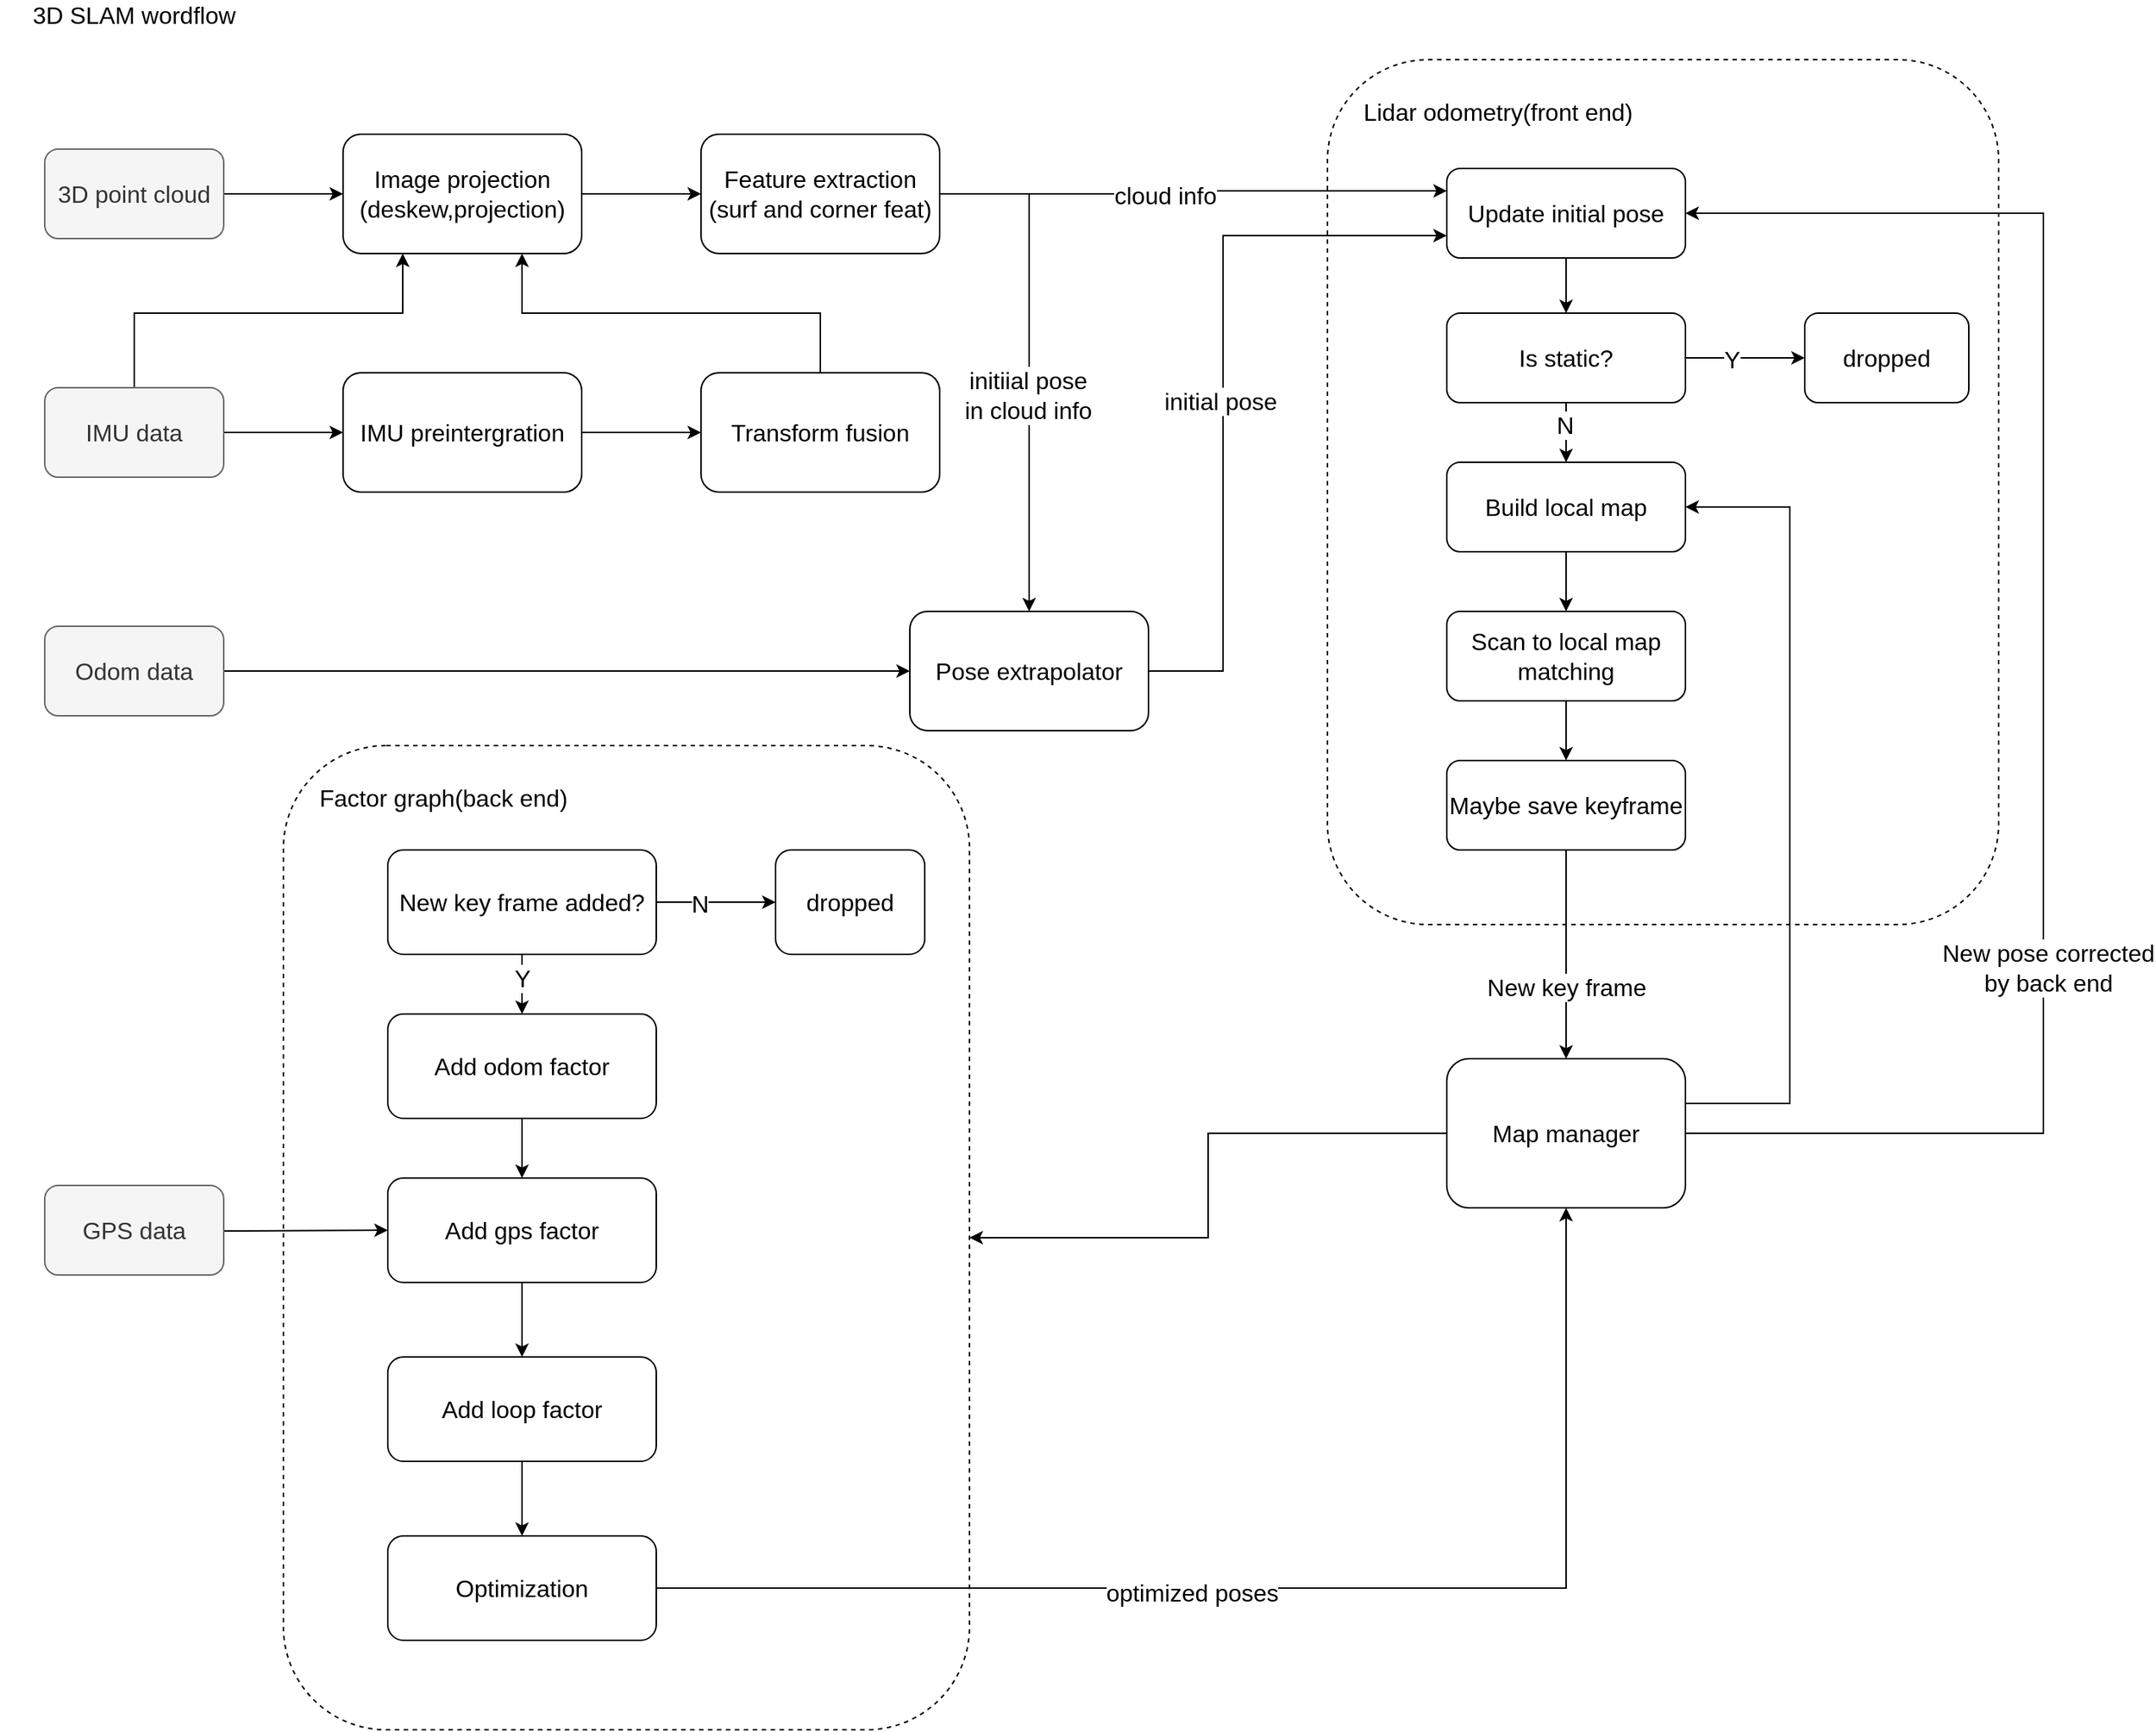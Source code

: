 <mxfile version="14.6.6" type="github">
  <diagram id="wlG_OTYxwRtexbGPrc7o" name="Page-1">
    <mxGraphModel dx="1995" dy="1166" grid="1" gridSize="10" guides="1" tooltips="1" connect="1" arrows="1" fold="1" page="1" pageScale="1" pageWidth="850" pageHeight="1100" math="0" shadow="0">
      <root>
        <mxCell id="0" />
        <mxCell id="1" parent="0" />
        <mxCell id="1lm8WJyj4tGAlSs0hT6c-21" value="&lt;br&gt;&amp;nbsp; &amp;nbsp; &amp;nbsp;Lidar odometry(front end)" style="rounded=1;whiteSpace=wrap;html=1;fontSize=16;align=left;verticalAlign=top;dashed=1;" vertex="1" parent="1">
          <mxGeometry x="900" y="60" width="450" height="580" as="geometry" />
        </mxCell>
        <mxCell id="1lm8WJyj4tGAlSs0hT6c-1" value="&lt;font style=&quot;font-size: 16px&quot;&gt;3D SLAM wordflow&lt;/font&gt;" style="text;html=1;strokeColor=none;fillColor=none;align=center;verticalAlign=middle;whiteSpace=wrap;rounded=0;" vertex="1" parent="1">
          <mxGeometry x="10" y="20" width="180" height="20" as="geometry" />
        </mxCell>
        <mxCell id="1lm8WJyj4tGAlSs0hT6c-13" value="" style="edgeStyle=orthogonalEdgeStyle;rounded=0;orthogonalLoop=1;jettySize=auto;html=1;fontSize=16;" edge="1" parent="1" source="1lm8WJyj4tGAlSs0hT6c-2" target="1lm8WJyj4tGAlSs0hT6c-12">
          <mxGeometry relative="1" as="geometry" />
        </mxCell>
        <mxCell id="1lm8WJyj4tGAlSs0hT6c-2" value="3D point cloud" style="rounded=1;whiteSpace=wrap;html=1;fontSize=16;fillColor=#f5f5f5;strokeColor=#666666;fontColor=#333333;" vertex="1" parent="1">
          <mxGeometry x="40" y="120" width="120" height="60" as="geometry" />
        </mxCell>
        <mxCell id="1lm8WJyj4tGAlSs0hT6c-6" value="" style="edgeStyle=orthogonalEdgeStyle;rounded=0;orthogonalLoop=1;jettySize=auto;html=1;fontSize=16;" edge="1" parent="1" source="1lm8WJyj4tGAlSs0hT6c-3" target="1lm8WJyj4tGAlSs0hT6c-5">
          <mxGeometry relative="1" as="geometry" />
        </mxCell>
        <mxCell id="1lm8WJyj4tGAlSs0hT6c-16" style="edgeStyle=orthogonalEdgeStyle;rounded=0;orthogonalLoop=1;jettySize=auto;html=1;entryX=0.25;entryY=1;entryDx=0;entryDy=0;fontSize=16;" edge="1" parent="1" source="1lm8WJyj4tGAlSs0hT6c-3" target="1lm8WJyj4tGAlSs0hT6c-12">
          <mxGeometry relative="1" as="geometry">
            <Array as="points">
              <mxPoint x="100" y="230" />
              <mxPoint x="280" y="230" />
            </Array>
          </mxGeometry>
        </mxCell>
        <mxCell id="1lm8WJyj4tGAlSs0hT6c-3" value="IMU data" style="rounded=1;whiteSpace=wrap;html=1;fontSize=16;fillColor=#f5f5f5;strokeColor=#666666;fontColor=#333333;" vertex="1" parent="1">
          <mxGeometry x="40" y="280" width="120" height="60" as="geometry" />
        </mxCell>
        <mxCell id="1lm8WJyj4tGAlSs0hT6c-24" value="" style="edgeStyle=orthogonalEdgeStyle;rounded=0;orthogonalLoop=1;jettySize=auto;html=1;fontSize=16;" edge="1" parent="1" source="1lm8WJyj4tGAlSs0hT6c-4" target="1lm8WJyj4tGAlSs0hT6c-23">
          <mxGeometry relative="1" as="geometry" />
        </mxCell>
        <mxCell id="1lm8WJyj4tGAlSs0hT6c-4" value="Odom data" style="rounded=1;whiteSpace=wrap;html=1;fontSize=16;fillColor=#f5f5f5;strokeColor=#666666;fontColor=#333333;" vertex="1" parent="1">
          <mxGeometry x="40" y="440" width="120" height="60" as="geometry" />
        </mxCell>
        <mxCell id="1lm8WJyj4tGAlSs0hT6c-18" style="edgeStyle=orthogonalEdgeStyle;rounded=0;orthogonalLoop=1;jettySize=auto;html=1;fontSize=16;" edge="1" parent="1" source="1lm8WJyj4tGAlSs0hT6c-5" target="1lm8WJyj4tGAlSs0hT6c-7">
          <mxGeometry relative="1" as="geometry" />
        </mxCell>
        <mxCell id="1lm8WJyj4tGAlSs0hT6c-5" value="IMU preintergration" style="rounded=1;whiteSpace=wrap;html=1;fontSize=16;" vertex="1" parent="1">
          <mxGeometry x="240" y="270" width="160" height="80" as="geometry" />
        </mxCell>
        <mxCell id="1lm8WJyj4tGAlSs0hT6c-20" style="edgeStyle=orthogonalEdgeStyle;rounded=0;orthogonalLoop=1;jettySize=auto;html=1;entryX=0.75;entryY=1;entryDx=0;entryDy=0;fontSize=16;" edge="1" parent="1" source="1lm8WJyj4tGAlSs0hT6c-7" target="1lm8WJyj4tGAlSs0hT6c-12">
          <mxGeometry relative="1" as="geometry">
            <Array as="points">
              <mxPoint x="560" y="230" />
              <mxPoint x="360" y="230" />
            </Array>
          </mxGeometry>
        </mxCell>
        <mxCell id="1lm8WJyj4tGAlSs0hT6c-7" value="Transform fusion" style="rounded=1;whiteSpace=wrap;html=1;fontSize=16;" vertex="1" parent="1">
          <mxGeometry x="480" y="270" width="160" height="80" as="geometry" />
        </mxCell>
        <mxCell id="1lm8WJyj4tGAlSs0hT6c-15" value="" style="edgeStyle=orthogonalEdgeStyle;rounded=0;orthogonalLoop=1;jettySize=auto;html=1;fontSize=16;" edge="1" parent="1" source="1lm8WJyj4tGAlSs0hT6c-12" target="1lm8WJyj4tGAlSs0hT6c-14">
          <mxGeometry relative="1" as="geometry" />
        </mxCell>
        <mxCell id="1lm8WJyj4tGAlSs0hT6c-12" value="Image projection&lt;br&gt;(deskew,projection)" style="rounded=1;whiteSpace=wrap;html=1;fontSize=16;" vertex="1" parent="1">
          <mxGeometry x="240" y="110" width="160" height="80" as="geometry" />
        </mxCell>
        <mxCell id="1lm8WJyj4tGAlSs0hT6c-25" style="edgeStyle=orthogonalEdgeStyle;rounded=0;orthogonalLoop=1;jettySize=auto;html=1;entryX=0.5;entryY=0;entryDx=0;entryDy=0;fontSize=16;" edge="1" parent="1" source="1lm8WJyj4tGAlSs0hT6c-14" target="1lm8WJyj4tGAlSs0hT6c-23">
          <mxGeometry relative="1" as="geometry">
            <Array as="points">
              <mxPoint x="700" y="150" />
            </Array>
          </mxGeometry>
        </mxCell>
        <mxCell id="1lm8WJyj4tGAlSs0hT6c-27" value="initiial pose&lt;br&gt;in cloud info" style="edgeLabel;html=1;align=center;verticalAlign=middle;resizable=0;points=[];fontSize=16;" vertex="1" connectable="0" parent="1lm8WJyj4tGAlSs0hT6c-25">
          <mxGeometry x="0.143" y="-1" relative="1" as="geometry">
            <mxPoint as="offset" />
          </mxGeometry>
        </mxCell>
        <mxCell id="1lm8WJyj4tGAlSs0hT6c-29" value="" style="edgeStyle=orthogonalEdgeStyle;rounded=0;orthogonalLoop=1;jettySize=auto;html=1;fontSize=16;entryX=0;entryY=0.25;entryDx=0;entryDy=0;" edge="1" parent="1" source="1lm8WJyj4tGAlSs0hT6c-14" target="1lm8WJyj4tGAlSs0hT6c-28">
          <mxGeometry relative="1" as="geometry" />
        </mxCell>
        <mxCell id="1lm8WJyj4tGAlSs0hT6c-30" value="cloud info" style="edgeLabel;html=1;align=center;verticalAlign=middle;resizable=0;points=[];fontSize=16;" vertex="1" connectable="0" parent="1lm8WJyj4tGAlSs0hT6c-29">
          <mxGeometry x="-0.118" y="-1" relative="1" as="geometry">
            <mxPoint as="offset" />
          </mxGeometry>
        </mxCell>
        <mxCell id="1lm8WJyj4tGAlSs0hT6c-14" value="Feature extraction&lt;br&gt;(surf and corner feat)" style="rounded=1;whiteSpace=wrap;html=1;fontSize=16;" vertex="1" parent="1">
          <mxGeometry x="480" y="110" width="160" height="80" as="geometry" />
        </mxCell>
        <mxCell id="1lm8WJyj4tGAlSs0hT6c-26" style="edgeStyle=orthogonalEdgeStyle;rounded=0;orthogonalLoop=1;jettySize=auto;html=1;fontSize=16;entryX=0;entryY=0.75;entryDx=0;entryDy=0;" edge="1" parent="1" source="1lm8WJyj4tGAlSs0hT6c-23" target="1lm8WJyj4tGAlSs0hT6c-28">
          <mxGeometry relative="1" as="geometry">
            <Array as="points">
              <mxPoint x="830" y="470" />
              <mxPoint x="830" y="178" />
            </Array>
          </mxGeometry>
        </mxCell>
        <mxCell id="1lm8WJyj4tGAlSs0hT6c-31" value="initial pose" style="edgeLabel;html=1;align=center;verticalAlign=middle;resizable=0;points=[];fontSize=16;" vertex="1" connectable="0" parent="1lm8WJyj4tGAlSs0hT6c-26">
          <mxGeometry x="-0.06" y="2" relative="1" as="geometry">
            <mxPoint as="offset" />
          </mxGeometry>
        </mxCell>
        <mxCell id="1lm8WJyj4tGAlSs0hT6c-23" value="Pose extrapolator" style="rounded=1;whiteSpace=wrap;html=1;fontSize=16;" vertex="1" parent="1">
          <mxGeometry x="620" y="430" width="160" height="80" as="geometry" />
        </mxCell>
        <mxCell id="1lm8WJyj4tGAlSs0hT6c-41" value="" style="edgeStyle=orthogonalEdgeStyle;rounded=0;orthogonalLoop=1;jettySize=auto;html=1;fontSize=16;" edge="1" parent="1" source="1lm8WJyj4tGAlSs0hT6c-28" target="1lm8WJyj4tGAlSs0hT6c-40">
          <mxGeometry relative="1" as="geometry" />
        </mxCell>
        <mxCell id="1lm8WJyj4tGAlSs0hT6c-28" value="Update initial pose" style="rounded=1;whiteSpace=wrap;html=1;fontSize=16;" vertex="1" parent="1">
          <mxGeometry x="980" y="133" width="160" height="60" as="geometry" />
        </mxCell>
        <mxCell id="1lm8WJyj4tGAlSs0hT6c-36" value="" style="edgeStyle=orthogonalEdgeStyle;rounded=0;orthogonalLoop=1;jettySize=auto;html=1;fontSize=16;" edge="1" parent="1" source="1lm8WJyj4tGAlSs0hT6c-33" target="1lm8WJyj4tGAlSs0hT6c-35">
          <mxGeometry relative="1" as="geometry" />
        </mxCell>
        <mxCell id="1lm8WJyj4tGAlSs0hT6c-33" value="Build local map" style="rounded=1;whiteSpace=wrap;html=1;fontSize=16;" vertex="1" parent="1">
          <mxGeometry x="980" y="330" width="160" height="60" as="geometry" />
        </mxCell>
        <mxCell id="1lm8WJyj4tGAlSs0hT6c-38" value="" style="edgeStyle=orthogonalEdgeStyle;rounded=0;orthogonalLoop=1;jettySize=auto;html=1;fontSize=16;" edge="1" parent="1" source="1lm8WJyj4tGAlSs0hT6c-35" target="1lm8WJyj4tGAlSs0hT6c-37">
          <mxGeometry relative="1" as="geometry" />
        </mxCell>
        <mxCell id="1lm8WJyj4tGAlSs0hT6c-35" value="Scan to local map matching" style="rounded=1;whiteSpace=wrap;html=1;fontSize=16;" vertex="1" parent="1">
          <mxGeometry x="980" y="430" width="160" height="60" as="geometry" />
        </mxCell>
        <mxCell id="1lm8WJyj4tGAlSs0hT6c-50" value="" style="edgeStyle=orthogonalEdgeStyle;rounded=0;orthogonalLoop=1;jettySize=auto;html=1;fontSize=16;" edge="1" parent="1" source="1lm8WJyj4tGAlSs0hT6c-37" target="1lm8WJyj4tGAlSs0hT6c-49">
          <mxGeometry relative="1" as="geometry" />
        </mxCell>
        <mxCell id="1lm8WJyj4tGAlSs0hT6c-54" value="New key frame" style="edgeLabel;html=1;align=center;verticalAlign=middle;resizable=0;points=[];fontSize=16;" vertex="1" connectable="0" parent="1lm8WJyj4tGAlSs0hT6c-50">
          <mxGeometry x="0.317" relative="1" as="geometry">
            <mxPoint as="offset" />
          </mxGeometry>
        </mxCell>
        <mxCell id="1lm8WJyj4tGAlSs0hT6c-37" value="Maybe save keyframe" style="rounded=1;whiteSpace=wrap;html=1;fontSize=16;" vertex="1" parent="1">
          <mxGeometry x="980" y="530" width="160" height="60" as="geometry" />
        </mxCell>
        <mxCell id="1lm8WJyj4tGAlSs0hT6c-42" value="" style="edgeStyle=orthogonalEdgeStyle;rounded=0;orthogonalLoop=1;jettySize=auto;html=1;fontSize=16;" edge="1" parent="1" source="1lm8WJyj4tGAlSs0hT6c-40" target="1lm8WJyj4tGAlSs0hT6c-33">
          <mxGeometry relative="1" as="geometry" />
        </mxCell>
        <mxCell id="1lm8WJyj4tGAlSs0hT6c-47" value="N" style="edgeLabel;html=1;align=center;verticalAlign=middle;resizable=0;points=[];fontSize=16;" vertex="1" connectable="0" parent="1lm8WJyj4tGAlSs0hT6c-42">
          <mxGeometry x="-0.283" y="-1" relative="1" as="geometry">
            <mxPoint as="offset" />
          </mxGeometry>
        </mxCell>
        <mxCell id="1lm8WJyj4tGAlSs0hT6c-45" value="" style="edgeStyle=orthogonalEdgeStyle;rounded=0;orthogonalLoop=1;jettySize=auto;html=1;fontSize=16;" edge="1" parent="1" source="1lm8WJyj4tGAlSs0hT6c-40" target="1lm8WJyj4tGAlSs0hT6c-44">
          <mxGeometry relative="1" as="geometry" />
        </mxCell>
        <mxCell id="1lm8WJyj4tGAlSs0hT6c-46" value="Y" style="edgeLabel;html=1;align=center;verticalAlign=middle;resizable=0;points=[];fontSize=16;" vertex="1" connectable="0" parent="1lm8WJyj4tGAlSs0hT6c-45">
          <mxGeometry x="-0.228" y="-1" relative="1" as="geometry">
            <mxPoint as="offset" />
          </mxGeometry>
        </mxCell>
        <mxCell id="1lm8WJyj4tGAlSs0hT6c-40" value="&amp;nbsp;Is static?&amp;nbsp;" style="rounded=1;whiteSpace=wrap;html=1;fontSize=16;" vertex="1" parent="1">
          <mxGeometry x="980" y="230" width="160" height="60" as="geometry" />
        </mxCell>
        <mxCell id="1lm8WJyj4tGAlSs0hT6c-44" value="dropped" style="rounded=1;whiteSpace=wrap;html=1;fontSize=16;" vertex="1" parent="1">
          <mxGeometry x="1220" y="230" width="110" height="60" as="geometry" />
        </mxCell>
        <mxCell id="1lm8WJyj4tGAlSs0hT6c-53" style="edgeStyle=orthogonalEdgeStyle;rounded=0;orthogonalLoop=1;jettySize=auto;html=1;entryX=1;entryY=0.5;entryDx=0;entryDy=0;fontSize=16;" edge="1" parent="1" source="1lm8WJyj4tGAlSs0hT6c-49" target="1lm8WJyj4tGAlSs0hT6c-33">
          <mxGeometry relative="1" as="geometry">
            <Array as="points">
              <mxPoint x="1210" y="760" />
              <mxPoint x="1210" y="360" />
            </Array>
          </mxGeometry>
        </mxCell>
        <mxCell id="1lm8WJyj4tGAlSs0hT6c-63" style="edgeStyle=orthogonalEdgeStyle;rounded=0;orthogonalLoop=1;jettySize=auto;html=1;fontSize=16;" edge="1" parent="1" source="1lm8WJyj4tGAlSs0hT6c-49" target="1lm8WJyj4tGAlSs0hT6c-51">
          <mxGeometry relative="1" as="geometry" />
        </mxCell>
        <mxCell id="1lm8WJyj4tGAlSs0hT6c-75" style="edgeStyle=orthogonalEdgeStyle;rounded=0;orthogonalLoop=1;jettySize=auto;html=1;entryX=1;entryY=0.5;entryDx=0;entryDy=0;fontSize=16;" edge="1" parent="1" source="1lm8WJyj4tGAlSs0hT6c-49" target="1lm8WJyj4tGAlSs0hT6c-28">
          <mxGeometry relative="1" as="geometry">
            <Array as="points">
              <mxPoint x="1380" y="780" />
              <mxPoint x="1380" y="163" />
            </Array>
          </mxGeometry>
        </mxCell>
        <mxCell id="1lm8WJyj4tGAlSs0hT6c-76" value="New pose corrected&lt;br&gt;by back end" style="edgeLabel;html=1;align=center;verticalAlign=middle;resizable=0;points=[];fontSize=16;" vertex="1" connectable="0" parent="1lm8WJyj4tGAlSs0hT6c-75">
          <mxGeometry x="-0.36" y="-3" relative="1" as="geometry">
            <mxPoint as="offset" />
          </mxGeometry>
        </mxCell>
        <mxCell id="1lm8WJyj4tGAlSs0hT6c-49" value="Map manager" style="rounded=1;whiteSpace=wrap;html=1;fontSize=16;" vertex="1" parent="1">
          <mxGeometry x="980" y="730" width="160" height="100" as="geometry" />
        </mxCell>
        <mxCell id="1lm8WJyj4tGAlSs0hT6c-51" value="&lt;br&gt;&amp;nbsp; &amp;nbsp; &amp;nbsp;Factor graph(back end)" style="rounded=1;whiteSpace=wrap;html=1;fontSize=16;align=left;verticalAlign=top;dashed=1;" vertex="1" parent="1">
          <mxGeometry x="200" y="520" width="460" height="660" as="geometry" />
        </mxCell>
        <mxCell id="1lm8WJyj4tGAlSs0hT6c-56" value="" style="edgeStyle=orthogonalEdgeStyle;rounded=0;orthogonalLoop=1;jettySize=auto;html=1;fontSize=16;" edge="1" parent="1" source="1lm8WJyj4tGAlSs0hT6c-52" target="1lm8WJyj4tGAlSs0hT6c-55">
          <mxGeometry relative="1" as="geometry" />
        </mxCell>
        <mxCell id="1lm8WJyj4tGAlSs0hT6c-70" value="Y" style="edgeLabel;html=1;align=center;verticalAlign=middle;resizable=0;points=[];fontSize=16;" vertex="1" connectable="0" parent="1lm8WJyj4tGAlSs0hT6c-56">
          <mxGeometry x="0.2" relative="1" as="geometry">
            <mxPoint y="-8" as="offset" />
          </mxGeometry>
        </mxCell>
        <mxCell id="1lm8WJyj4tGAlSs0hT6c-68" value="" style="edgeStyle=orthogonalEdgeStyle;rounded=0;orthogonalLoop=1;jettySize=auto;html=1;fontSize=16;" edge="1" parent="1" source="1lm8WJyj4tGAlSs0hT6c-52" target="1lm8WJyj4tGAlSs0hT6c-67">
          <mxGeometry relative="1" as="geometry" />
        </mxCell>
        <mxCell id="1lm8WJyj4tGAlSs0hT6c-69" value="N" style="edgeLabel;html=1;align=center;verticalAlign=middle;resizable=0;points=[];fontSize=16;" vertex="1" connectable="0" parent="1lm8WJyj4tGAlSs0hT6c-68">
          <mxGeometry x="-0.288" y="-1" relative="1" as="geometry">
            <mxPoint as="offset" />
          </mxGeometry>
        </mxCell>
        <mxCell id="1lm8WJyj4tGAlSs0hT6c-52" value="New key frame added?" style="rounded=1;whiteSpace=wrap;html=1;fontSize=16;" vertex="1" parent="1">
          <mxGeometry x="270" y="590" width="180" height="70" as="geometry" />
        </mxCell>
        <mxCell id="1lm8WJyj4tGAlSs0hT6c-60" value="" style="edgeStyle=orthogonalEdgeStyle;rounded=0;orthogonalLoop=1;jettySize=auto;html=1;fontSize=16;" edge="1" parent="1" source="1lm8WJyj4tGAlSs0hT6c-55" target="1lm8WJyj4tGAlSs0hT6c-59">
          <mxGeometry relative="1" as="geometry" />
        </mxCell>
        <mxCell id="1lm8WJyj4tGAlSs0hT6c-55" value="Add odom factor" style="rounded=1;whiteSpace=wrap;html=1;fontSize=16;" vertex="1" parent="1">
          <mxGeometry x="270" y="700" width="180" height="70" as="geometry" />
        </mxCell>
        <mxCell id="1lm8WJyj4tGAlSs0hT6c-65" value="" style="edgeStyle=orthogonalEdgeStyle;rounded=0;orthogonalLoop=1;jettySize=auto;html=1;fontSize=16;" edge="1" parent="1" source="1lm8WJyj4tGAlSs0hT6c-59" target="1lm8WJyj4tGAlSs0hT6c-64">
          <mxGeometry relative="1" as="geometry" />
        </mxCell>
        <mxCell id="1lm8WJyj4tGAlSs0hT6c-59" value="Add gps factor" style="rounded=1;whiteSpace=wrap;html=1;fontSize=16;" vertex="1" parent="1">
          <mxGeometry x="270" y="810" width="180" height="70" as="geometry" />
        </mxCell>
        <mxCell id="1lm8WJyj4tGAlSs0hT6c-62" style="edgeStyle=orthogonalEdgeStyle;rounded=0;orthogonalLoop=1;jettySize=auto;html=1;fontSize=16;" edge="1" parent="1" target="1lm8WJyj4tGAlSs0hT6c-59">
          <mxGeometry relative="1" as="geometry">
            <mxPoint x="70" y="845" as="sourcePoint" />
          </mxGeometry>
        </mxCell>
        <mxCell id="1lm8WJyj4tGAlSs0hT6c-61" value="GPS data" style="rounded=1;whiteSpace=wrap;html=1;fontSize=16;fillColor=#f5f5f5;strokeColor=#666666;fontColor=#333333;" vertex="1" parent="1">
          <mxGeometry x="40" y="815" width="120" height="60" as="geometry" />
        </mxCell>
        <mxCell id="1lm8WJyj4tGAlSs0hT6c-72" value="" style="edgeStyle=orthogonalEdgeStyle;rounded=0;orthogonalLoop=1;jettySize=auto;html=1;fontSize=16;" edge="1" parent="1" source="1lm8WJyj4tGAlSs0hT6c-64" target="1lm8WJyj4tGAlSs0hT6c-71">
          <mxGeometry relative="1" as="geometry" />
        </mxCell>
        <mxCell id="1lm8WJyj4tGAlSs0hT6c-64" value="Add loop factor" style="rounded=1;whiteSpace=wrap;html=1;fontSize=16;" vertex="1" parent="1">
          <mxGeometry x="270" y="930" width="180" height="70" as="geometry" />
        </mxCell>
        <mxCell id="1lm8WJyj4tGAlSs0hT6c-67" value="dropped" style="rounded=1;whiteSpace=wrap;html=1;fontSize=16;" vertex="1" parent="1">
          <mxGeometry x="530" y="590" width="100" height="70" as="geometry" />
        </mxCell>
        <mxCell id="1lm8WJyj4tGAlSs0hT6c-73" style="edgeStyle=orthogonalEdgeStyle;rounded=0;orthogonalLoop=1;jettySize=auto;html=1;fontSize=16;" edge="1" parent="1" source="1lm8WJyj4tGAlSs0hT6c-71" target="1lm8WJyj4tGAlSs0hT6c-49">
          <mxGeometry relative="1" as="geometry" />
        </mxCell>
        <mxCell id="1lm8WJyj4tGAlSs0hT6c-74" value="optimized poses" style="edgeLabel;html=1;align=center;verticalAlign=middle;resizable=0;points=[];fontSize=16;" vertex="1" connectable="0" parent="1lm8WJyj4tGAlSs0hT6c-73">
          <mxGeometry x="-0.17" y="-3" relative="1" as="geometry">
            <mxPoint as="offset" />
          </mxGeometry>
        </mxCell>
        <mxCell id="1lm8WJyj4tGAlSs0hT6c-71" value="Optimization" style="rounded=1;whiteSpace=wrap;html=1;fontSize=16;" vertex="1" parent="1">
          <mxGeometry x="270" y="1050" width="180" height="70" as="geometry" />
        </mxCell>
      </root>
    </mxGraphModel>
  </diagram>
</mxfile>
